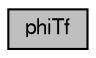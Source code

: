digraph G
{
  bgcolor="transparent";
  edge [fontname="FreeSans",fontsize="10",labelfontname="FreeSans",labelfontsize="10"];
  node [fontname="FreeSans",fontsize="10",shape=record];
  rankdir=LR;
  Node1 [label="phiTf",height=0.2,width=0.4,color="black", fillcolor="grey75", style="filled" fontcolor="black"];
}
